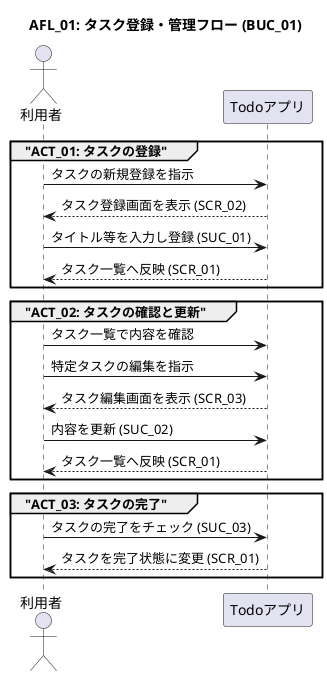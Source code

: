 @startuml
title "AFL_01: タスク登録・管理フロー (BUC_01)"
actor 利用者
participant "Todoアプリ" as System

group "ACT_01: タスクの登録"
    利用者 -> System: タスクの新規登録を指示
    System --> 利用者: タスク登録画面を表示 (SCR_02)
    利用者 -> System: タイトル等を入力し登録 (SUC_01)
    System --> 利用者: タスク一覧へ反映 (SCR_01)
end

group "ACT_02: タスクの確認と更新"
    利用者 -> System: タスク一覧で内容を確認
    利用者 -> System: 特定タスクの編集を指示
    System --> 利用者: タスク編集画面を表示 (SCR_03)
    利用者 -> System: 内容を更新 (SUC_02)
    System --> 利用者: タスク一覧へ反映 (SCR_01)
end

group "ACT_03: タスクの完了"
    利用者 -> System: タスクの完了をチェック (SUC_03)
    System --> 利用者: タスクを完了状態に変更 (SCR_01)
end
@enduml
